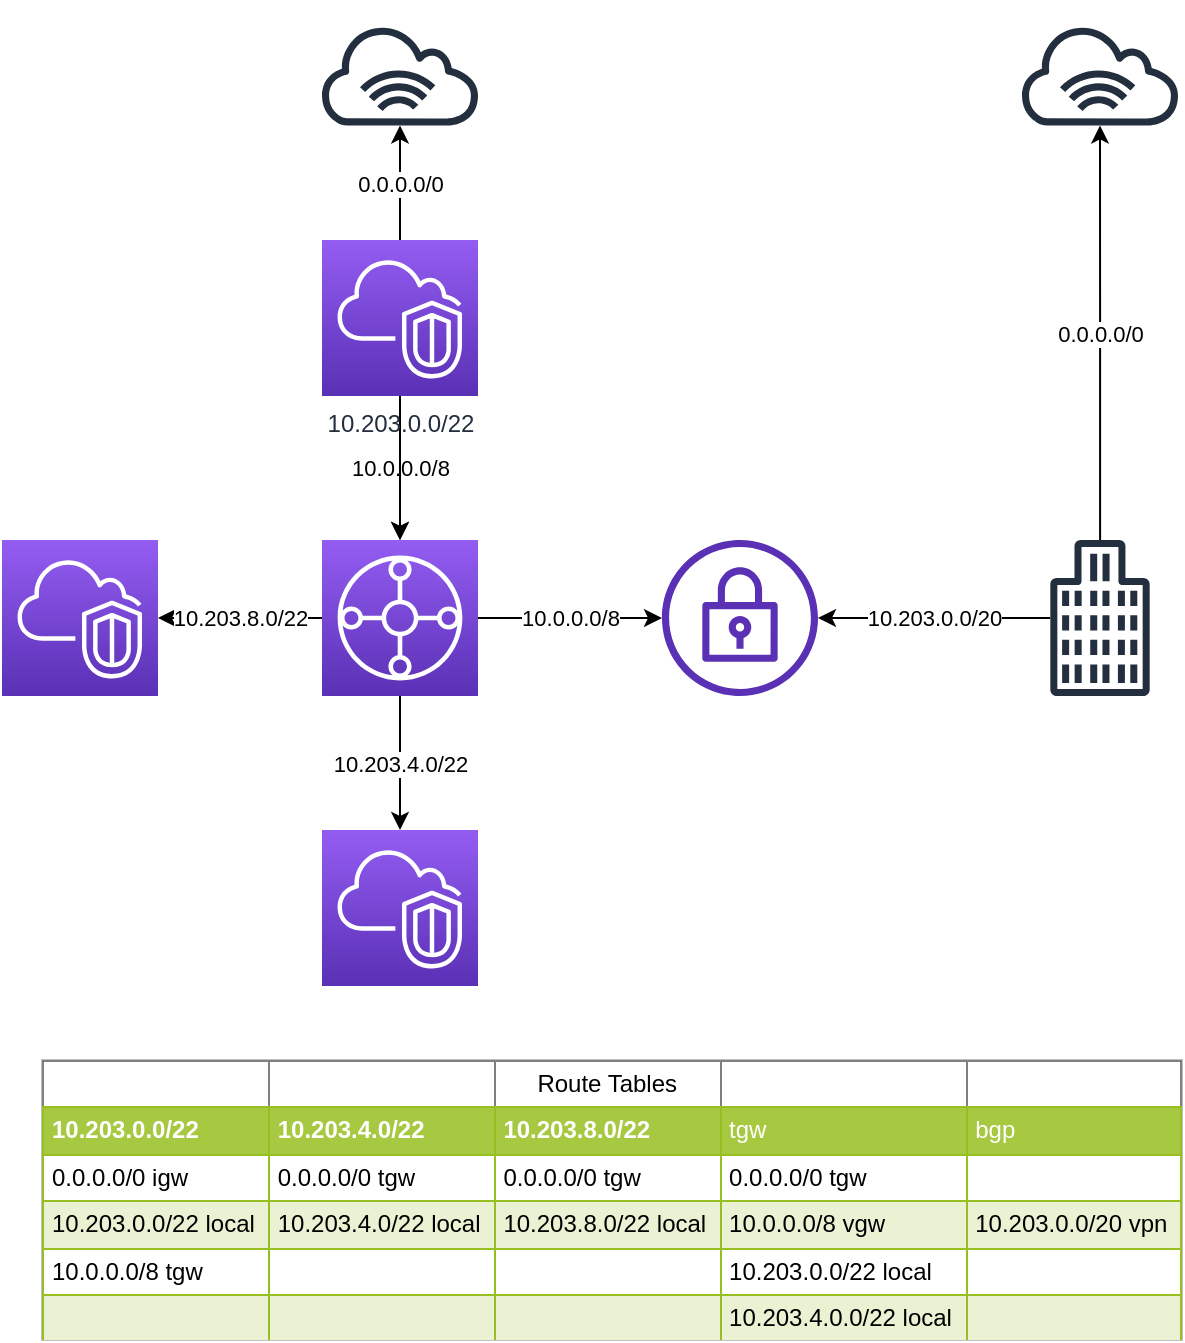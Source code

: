 <mxfile version="10.6.1" type="github"><diagram id="nmjuhioz9qNTQcczPvo4" name="flat routing"><mxGraphModel dx="2011" dy="716" grid="1" gridSize="10" guides="1" tooltips="1" connect="1" arrows="1" fold="1" page="1" pageScale="1" pageWidth="1100" pageHeight="850" math="0" shadow="0"><root><mxCell id="0"/><mxCell id="1" parent="0"/><mxCell id="kpNQSyLkRNlpxYT2mF3q-6" value="10.0.0.0/8" style="edgeStyle=orthogonalEdgeStyle;rounded=0;orthogonalLoop=1;jettySize=auto;html=1;" parent="1" source="kpNQSyLkRNlpxYT2mF3q-2" target="kpNQSyLkRNlpxYT2mF3q-3" edge="1"><mxGeometry relative="1" as="geometry"/></mxCell><mxCell id="kpNQSyLkRNlpxYT2mF3q-13" value="10.203.8.0/22" style="edgeStyle=orthogonalEdgeStyle;rounded=0;orthogonalLoop=1;jettySize=auto;html=1;" parent="1" source="kpNQSyLkRNlpxYT2mF3q-2" target="kpNQSyLkRNlpxYT2mF3q-9" edge="1"><mxGeometry relative="1" as="geometry"/></mxCell><mxCell id="kpNQSyLkRNlpxYT2mF3q-14" value="10.203.4.0/22" style="edgeStyle=orthogonalEdgeStyle;rounded=0;orthogonalLoop=1;jettySize=auto;html=1;" parent="1" source="kpNQSyLkRNlpxYT2mF3q-2" target="kpNQSyLkRNlpxYT2mF3q-11" edge="1"><mxGeometry relative="1" as="geometry"/></mxCell><mxCell id="kpNQSyLkRNlpxYT2mF3q-2" value="" style="outlineConnect=0;fontColor=#232F3E;gradientColor=#945DF2;gradientDirection=north;fillColor=#5A30B5;strokeColor=#ffffff;dashed=0;verticalLabelPosition=bottom;verticalAlign=top;align=center;html=1;fontSize=12;fontStyle=0;aspect=fixed;shape=mxgraph.aws4.resourceIcon;resIcon=mxgraph.aws4.transit_gateway;" parent="1" vertex="1"><mxGeometry x="264" y="339" width="78" height="78" as="geometry"/></mxCell><mxCell id="kpNQSyLkRNlpxYT2mF3q-3" value="" style="outlineConnect=0;fontColor=#232F3E;gradientColor=none;fillColor=#5A30B5;strokeColor=none;dashed=0;verticalLabelPosition=bottom;verticalAlign=top;align=center;html=1;fontSize=12;fontStyle=0;aspect=fixed;shape=mxgraph.aws4.vpn_gateway;" parent="1" vertex="1"><mxGeometry x="434" y="339" width="78" height="78" as="geometry"/></mxCell><mxCell id="kpNQSyLkRNlpxYT2mF3q-8" value="10.0.0.0/8" style="edgeStyle=orthogonalEdgeStyle;rounded=0;orthogonalLoop=1;jettySize=auto;html=1;" parent="1" source="kpNQSyLkRNlpxYT2mF3q-7" target="kpNQSyLkRNlpxYT2mF3q-2" edge="1"><mxGeometry relative="1" as="geometry"/></mxCell><mxCell id="kpNQSyLkRNlpxYT2mF3q-15" value="0.0.0.0/0" style="edgeStyle=orthogonalEdgeStyle;rounded=0;orthogonalLoop=1;jettySize=auto;html=1;" parent="1" source="kpNQSyLkRNlpxYT2mF3q-7" target="kpNQSyLkRNlpxYT2mF3q-21" edge="1"><mxGeometry relative="1" as="geometry"><mxPoint x="303" y="119" as="targetPoint"/></mxGeometry></mxCell><mxCell id="kpNQSyLkRNlpxYT2mF3q-23" value="" style="edgeStyle=orthogonalEdgeStyle;rounded=0;orthogonalLoop=1;jettySize=auto;html=1;" parent="1" source="kpNQSyLkRNlpxYT2mF3q-7" target="kpNQSyLkRNlpxYT2mF3q-2" edge="1"><mxGeometry relative="1" as="geometry"/></mxCell><mxCell id="kpNQSyLkRNlpxYT2mF3q-7" value="10.203.0.0/22" style="outlineConnect=0;fontColor=#232F3E;gradientColor=#945DF2;gradientDirection=north;fillColor=#5A30B5;strokeColor=#ffffff;dashed=0;verticalLabelPosition=bottom;verticalAlign=top;align=center;html=1;fontSize=12;fontStyle=0;aspect=fixed;shape=mxgraph.aws4.resourceIcon;resIcon=mxgraph.aws4.vpc;" parent="1" vertex="1"><mxGeometry x="264" y="189" width="78" height="78" as="geometry"/></mxCell><mxCell id="kpNQSyLkRNlpxYT2mF3q-9" value="" style="outlineConnect=0;fontColor=#232F3E;gradientColor=#945DF2;gradientDirection=north;fillColor=#5A30B5;strokeColor=#ffffff;dashed=0;verticalLabelPosition=bottom;verticalAlign=top;align=center;html=1;fontSize=12;fontStyle=0;aspect=fixed;shape=mxgraph.aws4.resourceIcon;resIcon=mxgraph.aws4.vpc;" parent="1" vertex="1"><mxGeometry x="104" y="339" width="78" height="78" as="geometry"/></mxCell><mxCell id="kpNQSyLkRNlpxYT2mF3q-11" value="" style="outlineConnect=0;fontColor=#232F3E;gradientColor=#945DF2;gradientDirection=north;fillColor=#5A30B5;strokeColor=#ffffff;dashed=0;verticalLabelPosition=bottom;verticalAlign=top;align=center;html=1;fontSize=12;fontStyle=0;aspect=fixed;shape=mxgraph.aws4.resourceIcon;resIcon=mxgraph.aws4.vpc;" parent="1" vertex="1"><mxGeometry x="264" y="484" width="78" height="78" as="geometry"/></mxCell><mxCell id="kpNQSyLkRNlpxYT2mF3q-17" value="10.203.0.0/20" style="edgeStyle=orthogonalEdgeStyle;rounded=0;orthogonalLoop=1;jettySize=auto;html=1;" parent="1" source="kpNQSyLkRNlpxYT2mF3q-16" target="kpNQSyLkRNlpxYT2mF3q-3" edge="1"><mxGeometry relative="1" as="geometry"/></mxCell><mxCell id="kpNQSyLkRNlpxYT2mF3q-20" value="0.0.0.0/0" style="edgeStyle=orthogonalEdgeStyle;rounded=0;orthogonalLoop=1;jettySize=auto;html=1;" parent="1" source="kpNQSyLkRNlpxYT2mF3q-16" target="kpNQSyLkRNlpxYT2mF3q-22" edge="1"><mxGeometry relative="1" as="geometry"><mxPoint x="653" y="119" as="targetPoint"/></mxGeometry></mxCell><mxCell id="kpNQSyLkRNlpxYT2mF3q-16" value="" style="outlineConnect=0;fontColor=#232F3E;gradientColor=none;fillColor=#232F3E;strokeColor=none;dashed=0;verticalLabelPosition=bottom;verticalAlign=top;align=center;html=1;fontSize=12;fontStyle=0;aspect=fixed;shape=mxgraph.aws4.office_building;" parent="1" vertex="1"><mxGeometry x="628" y="339" width="50" height="78" as="geometry"/></mxCell><mxCell id="kpNQSyLkRNlpxYT2mF3q-21" value="" style="outlineConnect=0;fontColor=#232F3E;gradientColor=none;fillColor=#232F3E;strokeColor=none;dashed=0;verticalLabelPosition=bottom;verticalAlign=top;align=center;html=1;fontSize=12;fontStyle=0;aspect=fixed;shape=mxgraph.aws4.internet_alt1;" parent="1" vertex="1"><mxGeometry x="264" y="69" width="78" height="75" as="geometry"/></mxCell><mxCell id="kpNQSyLkRNlpxYT2mF3q-22" value="" style="outlineConnect=0;fontColor=#232F3E;gradientColor=none;fillColor=#232F3E;strokeColor=none;dashed=0;verticalLabelPosition=bottom;verticalAlign=top;align=center;html=1;fontSize=12;fontStyle=0;aspect=fixed;shape=mxgraph.aws4.internet_alt1;" parent="1" vertex="1"><mxGeometry x="614" y="69" width="78" height="75" as="geometry"/></mxCell><mxCell id="kpNQSyLkRNlpxYT2mF3q-24" value="&lt;table border=&quot;1&quot; width=&quot;100%&quot; cellpadding=&quot;4&quot; style=&quot;width: 100% ; height: 100% ; border-collapse: collapse&quot; align=&quot;center&quot;&gt;&lt;tbody&gt;&lt;tr&gt;&lt;td&gt;&lt;br&gt;&lt;/td&gt;&lt;td&gt;&lt;br&gt;&lt;/td&gt;&lt;td style=&quot;text-align: center&quot;&gt;Route Tables&lt;/td&gt;&lt;td&gt;&lt;br&gt;&lt;/td&gt;&lt;td&gt;&lt;br&gt;&lt;/td&gt;&lt;/tr&gt;&lt;tr style=&quot;background-color: #a7c942 ; color: #ffffff ; border: 1px solid #98bf21&quot;&gt;&lt;th align=&quot;left&quot;&gt;10.203.0.0/22&lt;/th&gt;&lt;th align=&quot;left&quot;&gt;10.203.4.0/22&lt;/th&gt;&lt;th align=&quot;left&quot;&gt;10.203.8.0/22&lt;/th&gt;&lt;td&gt;tgw&lt;/td&gt;&lt;td&gt;bgp&lt;/td&gt;&lt;/tr&gt;&lt;tr style=&quot;border: 1px solid #98bf21&quot;&gt;&lt;td&gt;0.0.0.0/0 igw&lt;/td&gt;&lt;td&gt;0.0.0.0/0 tgw&lt;/td&gt;&lt;td&gt;0.0.0.0/0 tgw&lt;br&gt;&lt;/td&gt;&lt;td&gt;0.0.0.0/0 tgw&lt;/td&gt;&lt;td&gt;&lt;br&gt;&lt;/td&gt;&lt;/tr&gt;&lt;tr style=&quot;background-color: #eaf2d3 ; border: 1px solid #98bf21&quot;&gt;&lt;td&gt;10.203.0.0/22 local&lt;/td&gt;&lt;td&gt;10.203.4.0/22 local&lt;/td&gt;&lt;td&gt;10.203.8.0/22 local&lt;/td&gt;&lt;td&gt;10.0.0.0/8 vgw&lt;/td&gt;&lt;td&gt;10.203.0.0/20 vpn&lt;/td&gt;&lt;/tr&gt;&lt;tr style=&quot;border: 1px solid #98bf21&quot;&gt;&lt;td&gt;&lt;span&gt;10.0.0.0/8 tgw&lt;/span&gt;&lt;/td&gt;&lt;td&gt;&lt;br&gt;&lt;/td&gt;&lt;td&gt;&lt;/td&gt;&lt;td&gt;10.203.0.0/22 local&lt;/td&gt;&lt;td&gt;&lt;br&gt;&lt;/td&gt;&lt;/tr&gt;&lt;tr style=&quot;background-color: #eaf2d3 ; border: 1px solid #98bf21&quot;&gt;&lt;td&gt;&lt;br&gt;&lt;/td&gt;&lt;td&gt;&lt;/td&gt;&lt;td&gt;&lt;/td&gt;&lt;td&gt;10.203.4.0.0/22 local&lt;/td&gt;&lt;td&gt;&lt;br&gt;&lt;/td&gt;&lt;/tr&gt;&lt;tr&gt;&lt;td&gt;&lt;br&gt;&lt;/td&gt;&lt;td&gt;&lt;br&gt;&lt;/td&gt;&lt;td&gt;&lt;br&gt;&lt;/td&gt;&lt;td&gt;10.203.8.0/22 local&lt;/td&gt;&lt;td&gt;&lt;br&gt;&lt;/td&gt;&lt;/tr&gt;&lt;/tbody&gt;&lt;/table&gt;" style="text;html=1;strokeColor=#c0c0c0;fillColor=#ffffff;overflow=fill;rounded=0;" parent="1" vertex="1"><mxGeometry x="124" y="599" width="570" height="140" as="geometry"/></mxCell></root></mxGraphModel></diagram><diagram id="qv3afrIUecb_uUcMXnAC" name="css_palo_3zone"><mxGraphModel dx="2011" dy="716" grid="1" gridSize="10" guides="1" tooltips="1" connect="1" arrows="1" fold="1" page="1" pageScale="1" pageWidth="1100" pageHeight="850" math="0" shadow="0"><root><mxCell id="AgGoWuq6rn09FpAkgozF-0"/><mxCell id="AgGoWuq6rn09FpAkgozF-1" parent="AgGoWuq6rn09FpAkgozF-0"/><mxCell id="1iYk_nORLpB6VaR1XzVy-24" value="Availability zone" style="outlineConnect=0;gradientColor=none;html=1;whiteSpace=wrap;fontSize=12;fontStyle=0;shape=mxgraph.aws4.group;grIcon=mxgraph.aws4.group_availability_zone;strokeColor=#545B64;fillColor=none;verticalAlign=top;align=left;spacingLeft=30;fontColor=#545B64;dashed=1;" vertex="1" parent="AgGoWuq6rn09FpAkgozF-1"><mxGeometry x="179" y="186" width="370" height="210" as="geometry"/></mxCell><mxCell id="1iYk_nORLpB6VaR1XzVy-0" value="10.0.0.0/8" style="edgeStyle=orthogonalEdgeStyle;rounded=0;orthogonalLoop=1;jettySize=auto;html=1;" edge="1" parent="AgGoWuq6rn09FpAkgozF-1" source="1iYk_nORLpB6VaR1XzVy-3" target="1iYk_nORLpB6VaR1XzVy-4"><mxGeometry relative="1" as="geometry"/></mxCell><mxCell id="1iYk_nORLpB6VaR1XzVy-3" value="" style="outlineConnect=0;fontColor=#232F3E;gradientColor=#945DF2;gradientDirection=north;fillColor=#5A30B5;strokeColor=#ffffff;dashed=0;verticalLabelPosition=bottom;verticalAlign=top;align=center;html=1;fontSize=12;fontStyle=0;aspect=fixed;shape=mxgraph.aws4.resourceIcon;resIcon=mxgraph.aws4.transit_gateway;" vertex="1" parent="AgGoWuq6rn09FpAkgozF-1"><mxGeometry x="435" y="494" width="78" height="78" as="geometry"/></mxCell><mxCell id="1iYk_nORLpB6VaR1XzVy-4" value="" style="outlineConnect=0;fontColor=#232F3E;gradientColor=none;fillColor=#5A30B5;strokeColor=none;dashed=0;verticalLabelPosition=bottom;verticalAlign=top;align=center;html=1;fontSize=12;fontStyle=0;aspect=fixed;shape=mxgraph.aws4.vpn_gateway;" vertex="1" parent="AgGoWuq6rn09FpAkgozF-1"><mxGeometry x="613" y="494" width="78" height="78" as="geometry"/></mxCell><mxCell id="1iYk_nORLpB6VaR1XzVy-9" value="" style="outlineConnect=0;fontColor=#232F3E;gradientColor=#945DF2;gradientDirection=north;fillColor=#5A30B5;strokeColor=#ffffff;dashed=0;verticalLabelPosition=bottom;verticalAlign=top;align=center;html=1;fontSize=12;fontStyle=0;aspect=fixed;shape=mxgraph.aws4.resourceIcon;resIcon=mxgraph.aws4.vpc;" vertex="1" parent="AgGoWuq6rn09FpAkgozF-1"><mxGeometry x="54" y="493.5" width="78" height="78" as="geometry"/></mxCell><mxCell id="1iYk_nORLpB6VaR1XzVy-10" value="" style="outlineConnect=0;fontColor=#232F3E;gradientColor=#945DF2;gradientDirection=north;fillColor=#5A30B5;strokeColor=#ffffff;dashed=0;verticalLabelPosition=bottom;verticalAlign=top;align=center;html=1;fontSize=12;fontStyle=0;aspect=fixed;shape=mxgraph.aws4.resourceIcon;resIcon=mxgraph.aws4.vpc;" vertex="1" parent="AgGoWuq6rn09FpAkgozF-1"><mxGeometry x="226" y="652" width="78" height="78" as="geometry"/></mxCell><mxCell id="1iYk_nORLpB6VaR1XzVy-11" value="10.203.0.0/20" style="edgeStyle=orthogonalEdgeStyle;rounded=0;orthogonalLoop=1;jettySize=auto;html=1;" edge="1" parent="AgGoWuq6rn09FpAkgozF-1" source="1iYk_nORLpB6VaR1XzVy-13" target="1iYk_nORLpB6VaR1XzVy-4"><mxGeometry relative="1" as="geometry"/></mxCell><mxCell id="1iYk_nORLpB6VaR1XzVy-12" value="0.0.0.0/0" style="edgeStyle=orthogonalEdgeStyle;rounded=0;orthogonalLoop=1;jettySize=auto;html=1;" edge="1" parent="AgGoWuq6rn09FpAkgozF-1" source="1iYk_nORLpB6VaR1XzVy-13" target="1iYk_nORLpB6VaR1XzVy-15"><mxGeometry relative="1" as="geometry"><mxPoint x="832" y="272" as="targetPoint"/></mxGeometry></mxCell><mxCell id="1iYk_nORLpB6VaR1XzVy-13" value="" style="outlineConnect=0;fontColor=#232F3E;gradientColor=none;fillColor=#232F3E;strokeColor=none;dashed=0;verticalLabelPosition=bottom;verticalAlign=top;align=center;html=1;fontSize=12;fontStyle=0;aspect=fixed;shape=mxgraph.aws4.office_building;" vertex="1" parent="AgGoWuq6rn09FpAkgozF-1"><mxGeometry x="807" y="494" width="50" height="78" as="geometry"/></mxCell><mxCell id="1iYk_nORLpB6VaR1XzVy-15" value="" style="outlineConnect=0;fontColor=#232F3E;gradientColor=none;fillColor=#232F3E;strokeColor=none;dashed=0;verticalLabelPosition=bottom;verticalAlign=top;align=center;html=1;fontSize=12;fontStyle=0;aspect=fixed;shape=mxgraph.aws4.internet_alt1;" vertex="1" parent="AgGoWuq6rn09FpAkgozF-1"><mxGeometry x="793" y="60" width="78" height="75" as="geometry"/></mxCell><mxCell id="1iYk_nORLpB6VaR1XzVy-16" value="Public subnet" style="points=[[0,0],[0.25,0],[0.5,0],[0.75,0],[1,0],[1,0.25],[1,0.5],[1,0.75],[1,1],[0.75,1],[0.5,1],[0.25,1],[0,1],[0,0.75],[0,0.5],[0,0.25]];outlineConnect=0;gradientColor=none;html=1;whiteSpace=wrap;fontSize=12;fontStyle=0;shape=mxgraph.aws4.group;grIcon=mxgraph.aws4.group_security_group;grStroke=0;strokeColor=#248814;fillColor=#E9F3E6;verticalAlign=top;align=left;spacingLeft=30;fontColor=#248814;dashed=0;" vertex="1" parent="AgGoWuq6rn09FpAkgozF-1"><mxGeometry x="199" y="216" width="340" height="91" as="geometry"/></mxCell><mxCell id="1iYk_nORLpB6VaR1XzVy-32" style="edgeStyle=orthogonalEdgeStyle;rounded=0;orthogonalLoop=1;jettySize=auto;html=1;startArrow=classic;startFill=1;" edge="1" parent="AgGoWuq6rn09FpAkgozF-1" source="1iYk_nORLpB6VaR1XzVy-17" target="1iYk_nORLpB6VaR1XzVy-3"><mxGeometry relative="1" as="geometry"/></mxCell><mxCell id="1iYk_nORLpB6VaR1XzVy-39" value="10.0.0.0/8" style="text;html=1;resizable=0;points=[];align=center;verticalAlign=middle;labelBackgroundColor=#ffffff;" vertex="1" connectable="0" parent="1iYk_nORLpB6VaR1XzVy-32"><mxGeometry x="0.14" relative="1" as="geometry"><mxPoint as="offset"/></mxGeometry></mxCell><mxCell id="1iYk_nORLpB6VaR1XzVy-17" value="trusted subnet" style="points=[[0,0],[0.25,0],[0.5,0],[0.75,0],[1,0],[1,0.25],[1,0.5],[1,0.75],[1,1],[0.75,1],[0.5,1],[0.25,1],[0,1],[0,0.75],[0,0.5],[0,0.25]];outlineConnect=0;gradientColor=none;html=1;whiteSpace=wrap;fontSize=12;fontStyle=0;shape=mxgraph.aws4.group;grIcon=mxgraph.aws4.group_security_group;grStroke=0;strokeColor=#147EBA;fillColor=#E6F2F8;verticalAlign=top;align=left;spacingLeft=30;fontColor=#147EBA;dashed=0;" vertex="1" parent="AgGoWuq6rn09FpAkgozF-1"><mxGeometry x="409" y="317" width="130" height="70" as="geometry"/></mxCell><mxCell id="1iYk_nORLpB6VaR1XzVy-29" value="0.0.0.0/0" style="edgeStyle=orthogonalEdgeStyle;rounded=0;orthogonalLoop=1;jettySize=auto;html=1;startArrow=classic;startFill=1;" edge="1" parent="AgGoWuq6rn09FpAkgozF-1" source="1iYk_nORLpB6VaR1XzVy-18" target="1iYk_nORLpB6VaR1XzVy-27"><mxGeometry relative="1" as="geometry"/></mxCell><mxCell id="1iYk_nORLpB6VaR1XzVy-18" value="web subnet" style="points=[[0,0],[0.25,0],[0.5,0],[0.75,0],[1,0],[1,0.25],[1,0.5],[1,0.75],[1,1],[0.75,1],[0.5,1],[0.25,1],[0,1],[0,0.75],[0,0.5],[0,0.25]];outlineConnect=0;gradientColor=none;html=1;whiteSpace=wrap;fontSize=12;fontStyle=0;shape=mxgraph.aws4.group;grIcon=mxgraph.aws4.group_security_group;grStroke=0;strokeColor=#147EBA;fillColor=#E6F2F8;verticalAlign=top;align=left;spacingLeft=30;fontColor=#147EBA;dashed=0;" vertex="1" parent="AgGoWuq6rn09FpAkgozF-1"><mxGeometry x="199" y="317" width="131" height="70" as="geometry"/></mxCell><mxCell id="1iYk_nORLpB6VaR1XzVy-19" value="" style="verticalLabelPosition=bottom;aspect=fixed;html=1;verticalAlign=top;strokeColor=none;align=center;outlineConnect=0;shape=mxgraph.citrix.firewall;" vertex="1" parent="AgGoWuq6rn09FpAkgozF-1"><mxGeometry x="345" y="322" width="48" height="60" as="geometry"/></mxCell><mxCell id="1iYk_nORLpB6VaR1XzVy-33" value="10.203.4.0/22" style="edgeStyle=orthogonalEdgeStyle;rounded=0;orthogonalLoop=1;jettySize=auto;html=1;startArrow=classic;startFill=1;" edge="1" parent="AgGoWuq6rn09FpAkgozF-1" source="1iYk_nORLpB6VaR1XzVy-27" target="1iYk_nORLpB6VaR1XzVy-9"><mxGeometry relative="1" as="geometry"/></mxCell><mxCell id="1iYk_nORLpB6VaR1XzVy-34" style="edgeStyle=orthogonalEdgeStyle;rounded=0;orthogonalLoop=1;jettySize=auto;html=1;startArrow=classic;startFill=1;" edge="1" parent="AgGoWuq6rn09FpAkgozF-1" source="1iYk_nORLpB6VaR1XzVy-27" target="1iYk_nORLpB6VaR1XzVy-10"><mxGeometry relative="1" as="geometry"/></mxCell><mxCell id="1iYk_nORLpB6VaR1XzVy-40" value="10.203.8.0/22" style="text;html=1;resizable=0;points=[];align=center;verticalAlign=middle;labelBackgroundColor=#ffffff;" vertex="1" connectable="0" parent="1iYk_nORLpB6VaR1XzVy-34"><mxGeometry x="-0.102" relative="1" as="geometry"><mxPoint as="offset"/></mxGeometry></mxCell><mxCell id="1iYk_nORLpB6VaR1XzVy-27" value="" style="outlineConnect=0;fontColor=#232F3E;gradientColor=#945DF2;gradientDirection=north;fillColor=#5A30B5;strokeColor=#ffffff;dashed=0;verticalLabelPosition=bottom;verticalAlign=top;align=center;html=1;fontSize=12;fontStyle=0;aspect=fixed;shape=mxgraph.aws4.resourceIcon;resIcon=mxgraph.aws4.transit_gateway;rotation=-1;" vertex="1" parent="AgGoWuq6rn09FpAkgozF-1"><mxGeometry x="226" y="494.5" width="78" height="78" as="geometry"/></mxCell><mxCell id="1iYk_nORLpB6VaR1XzVy-42" value="" style="edgeStyle=elbowEdgeStyle;elbow=vertical;endArrow=classic;html=1;" edge="1" parent="AgGoWuq6rn09FpAkgozF-1" target="1iYk_nORLpB6VaR1XzVy-46"><mxGeometry width="50" height="50" relative="1" as="geometry"><mxPoint x="265" y="392" as="sourcePoint"/><mxPoint x="365" y="166" as="targetPoint"/><Array as="points"><mxPoint x="315" y="352"/></Array></mxGeometry></mxCell><mxCell id="1iYk_nORLpB6VaR1XzVy-45" value="" style="edgeStyle=segmentEdgeStyle;endArrow=classic;html=1;entryX=0.5;entryY=1;entryDx=0;entryDy=0;" edge="1" parent="AgGoWuq6rn09FpAkgozF-1" target="1iYk_nORLpB6VaR1XzVy-17"><mxGeometry width="50" height="50" relative="1" as="geometry"><mxPoint x="359" y="352" as="sourcePoint"/><mxPoint x="409" y="412" as="targetPoint"/></mxGeometry></mxCell><mxCell id="1iYk_nORLpB6VaR1XzVy-46" value="" style="outlineConnect=0;fontColor=#232F3E;gradientColor=none;fillColor=#232F3E;strokeColor=none;dashed=0;verticalLabelPosition=bottom;verticalAlign=top;align=center;html=1;fontSize=12;fontStyle=0;aspect=fixed;shape=mxgraph.aws4.internet_alt1;" vertex="1" parent="AgGoWuq6rn09FpAkgozF-1"><mxGeometry x="325" y="60" width="78" height="75" as="geometry"/></mxCell><mxCell id="I6BYZaG4FWe2z9Lj7it4-0" value="&lt;table border=&quot;1&quot; width=&quot;100%&quot; cellpadding=&quot;4&quot; style=&quot;width: 100% ; height: 100% ; border-collapse: collapse&quot; align=&quot;center&quot;&gt;&lt;tbody&gt;&lt;tr&gt;&lt;td&gt;&lt;br&gt;&lt;/td&gt;&lt;td&gt;&lt;br&gt;&lt;/td&gt;&lt;td&gt;&lt;br&gt;&lt;/td&gt;&lt;td&gt;&lt;br&gt;&lt;/td&gt;&lt;td style=&quot;text-align: center&quot;&gt;Route Tables&lt;/td&gt;&lt;td&gt;&lt;br&gt;&lt;/td&gt;&lt;td&gt;&lt;br&gt;&lt;/td&gt;&lt;/tr&gt;&lt;tr style=&quot;background-color: #a7c942 ; color: #ffffff ; border: 1px solid #98bf21&quot;&gt;&lt;td&gt;Public&lt;/td&gt;&lt;td&gt;web&lt;/td&gt;&lt;th align=&quot;left&quot;&gt;trusted&lt;/th&gt;&lt;th align=&quot;left&quot;&gt;10.203.4.0/22&lt;/th&gt;&lt;th align=&quot;left&quot;&gt;10.203.8.0/22&lt;/th&gt;&lt;td&gt;tgw&lt;/td&gt;&lt;td&gt;bgp&lt;/td&gt;&lt;/tr&gt;&lt;tr style=&quot;border: 1px solid #98bf21&quot;&gt;&lt;td&gt;0.0.0.0/0 igw&lt;/td&gt;&lt;td&gt;0.0.0.0/0 pa&lt;/td&gt;&lt;td&gt;0.0.0.0/0 pa&lt;/td&gt;&lt;td&gt;0.0.0.0/0 tgw&lt;/td&gt;&lt;td&gt;0.0.0.0/0 tgw&lt;br&gt;&lt;/td&gt;&lt;td&gt;0.0.0.0/0 tgw&lt;/td&gt;&lt;td&gt;&lt;br&gt;&lt;/td&gt;&lt;/tr&gt;&lt;tr style=&quot;background-color: #eaf2d3 ; border: 1px solid #98bf21&quot;&gt;&lt;td&gt;10.0.0.0/8 pa&lt;/td&gt;&lt;td&gt;trusted pa&lt;/td&gt;&lt;td&gt;10.203.0.0/22 local&lt;/td&gt;&lt;td&gt;10.203.4.0/22 local&lt;/td&gt;&lt;td&gt;10.203.8.0/22 local&lt;/td&gt;&lt;td&gt;10.0.0.0/8 vgw&lt;/td&gt;&lt;td&gt;10.203.0.0/20 vpn&lt;/td&gt;&lt;/tr&gt;&lt;tr style=&quot;border: 1px solid #98bf21&quot;&gt;&lt;td&gt;&lt;br&gt;&lt;/td&gt;&lt;td&gt;t&lt;span&gt;10.203.0.0/0 tgw&lt;/span&gt;&lt;/td&gt;&lt;td&gt;&lt;span&gt;10.0.0.0/8 tgw&lt;/span&gt;&lt;/td&gt;&lt;td&gt;&lt;br&gt;&lt;/td&gt;&lt;td&gt;&lt;/td&gt;&lt;td&gt;10.203.0.0/22 local&lt;/td&gt;&lt;td&gt;&lt;br&gt;&lt;/td&gt;&lt;/tr&gt;&lt;tr style=&quot;background-color: #eaf2d3 ; border: 1px solid #98bf21&quot;&gt;&lt;td&gt;&lt;br&gt;&lt;/td&gt;&lt;td&gt;&lt;br&gt;&lt;/td&gt;&lt;td&gt;&lt;br&gt;&lt;/td&gt;&lt;td&gt;&lt;/td&gt;&lt;td&gt;&lt;/td&gt;&lt;td&gt;10.203.4.0.0/22 local&lt;/td&gt;&lt;td&gt;&lt;br&gt;&lt;/td&gt;&lt;/tr&gt;&lt;tr&gt;&lt;td&gt;&lt;br&gt;&lt;/td&gt;&lt;td&gt;&lt;br&gt;&lt;/td&gt;&lt;td&gt;&lt;br&gt;&lt;/td&gt;&lt;td&gt;&lt;br&gt;&lt;/td&gt;&lt;td&gt;&lt;br&gt;&lt;/td&gt;&lt;td&gt;10.203.8.0/22 local&lt;/td&gt;&lt;td&gt;&lt;br&gt;&lt;/td&gt;&lt;/tr&gt;&lt;/tbody&gt;&lt;/table&gt;" style="text;html=1;strokeColor=#c0c0c0;fillColor=#ffffff;overflow=fill;rounded=0;" vertex="1" parent="AgGoWuq6rn09FpAkgozF-1"><mxGeometry x="320" y="652" width="750" height="170" as="geometry"/></mxCell></root></mxGraphModel></diagram></mxfile>